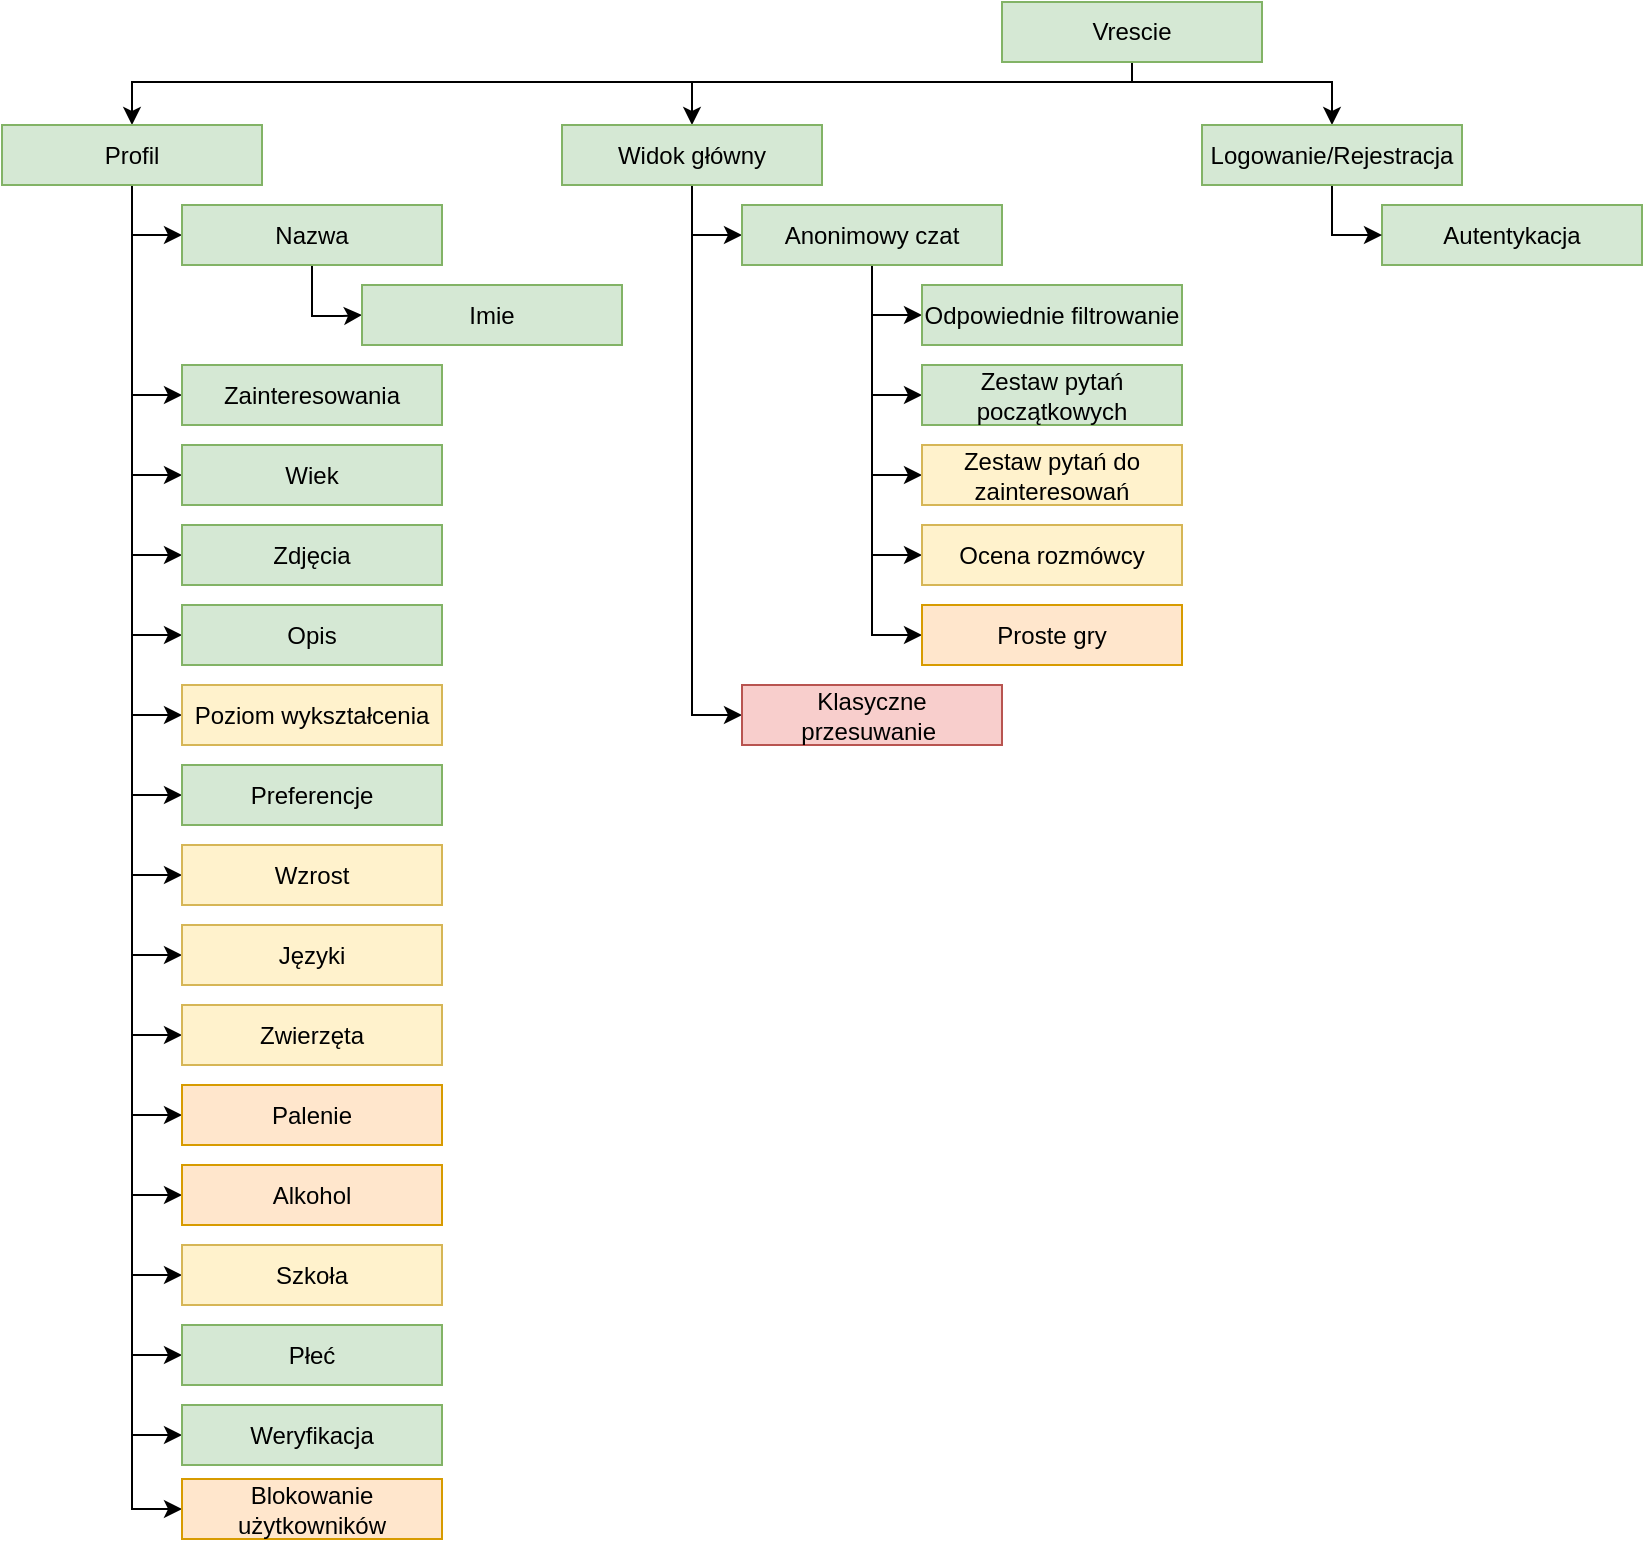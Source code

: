 <mxfile version="21.2.1" type="device">
  <diagram name="Strona-1" id="jQVSxmD1ai50yAvZqFfG">
    <mxGraphModel dx="2058" dy="1180" grid="1" gridSize="10" guides="1" tooltips="1" connect="1" arrows="1" fold="1" page="1" pageScale="1" pageWidth="1169" pageHeight="827" math="0" shadow="0">
      <root>
        <mxCell id="0" />
        <mxCell id="1" parent="0" />
        <mxCell id="OP7j1k-5egRmfv-Ufrpp-33" style="edgeStyle=orthogonalEdgeStyle;rounded=0;orthogonalLoop=1;jettySize=auto;html=1;exitX=0.5;exitY=1;exitDx=0;exitDy=0;entryX=0.5;entryY=0;entryDx=0;entryDy=0;" edge="1" parent="1" source="k4PEMNSWHaucwCbMSD-h-1" target="k4PEMNSWHaucwCbMSD-h-2">
          <mxGeometry relative="1" as="geometry">
            <Array as="points">
              <mxPoint x="585" y="50" />
              <mxPoint x="85" y="50" />
            </Array>
          </mxGeometry>
        </mxCell>
        <mxCell id="OP7j1k-5egRmfv-Ufrpp-34" style="edgeStyle=orthogonalEdgeStyle;rounded=0;orthogonalLoop=1;jettySize=auto;html=1;exitX=0.5;exitY=1;exitDx=0;exitDy=0;entryX=0.5;entryY=0;entryDx=0;entryDy=0;" edge="1" parent="1" source="k4PEMNSWHaucwCbMSD-h-1" target="k4PEMNSWHaucwCbMSD-h-18">
          <mxGeometry relative="1" as="geometry">
            <Array as="points">
              <mxPoint x="585" y="50" />
              <mxPoint x="365" y="50" />
            </Array>
          </mxGeometry>
        </mxCell>
        <mxCell id="OP7j1k-5egRmfv-Ufrpp-35" style="edgeStyle=orthogonalEdgeStyle;rounded=0;orthogonalLoop=1;jettySize=auto;html=1;exitX=0.5;exitY=1;exitDx=0;exitDy=0;entryX=0.5;entryY=0;entryDx=0;entryDy=0;" edge="1" parent="1" source="k4PEMNSWHaucwCbMSD-h-1" target="OP7j1k-5egRmfv-Ufrpp-4">
          <mxGeometry relative="1" as="geometry">
            <Array as="points">
              <mxPoint x="585" y="50" />
              <mxPoint x="685" y="50" />
            </Array>
          </mxGeometry>
        </mxCell>
        <mxCell id="k4PEMNSWHaucwCbMSD-h-1" value="Vrescie" style="rounded=0;whiteSpace=wrap;html=1;fillColor=#d5e8d4;strokeColor=#82b366;" parent="1" vertex="1">
          <mxGeometry x="520" y="10" width="130" height="30" as="geometry" />
        </mxCell>
        <mxCell id="OP7j1k-5egRmfv-Ufrpp-6" style="edgeStyle=orthogonalEdgeStyle;rounded=0;orthogonalLoop=1;jettySize=auto;html=1;exitX=0.5;exitY=1;exitDx=0;exitDy=0;entryX=0;entryY=0.5;entryDx=0;entryDy=0;" edge="1" parent="1" source="k4PEMNSWHaucwCbMSD-h-2" target="k4PEMNSWHaucwCbMSD-h-3">
          <mxGeometry relative="1" as="geometry">
            <Array as="points">
              <mxPoint x="85" y="127" />
            </Array>
          </mxGeometry>
        </mxCell>
        <mxCell id="OP7j1k-5egRmfv-Ufrpp-7" style="edgeStyle=orthogonalEdgeStyle;rounded=0;orthogonalLoop=1;jettySize=auto;html=1;exitX=0.5;exitY=1;exitDx=0;exitDy=0;entryX=0;entryY=0.5;entryDx=0;entryDy=0;" edge="1" parent="1" source="k4PEMNSWHaucwCbMSD-h-2" target="k4PEMNSWHaucwCbMSD-h-6">
          <mxGeometry relative="1" as="geometry" />
        </mxCell>
        <mxCell id="OP7j1k-5egRmfv-Ufrpp-8" style="edgeStyle=orthogonalEdgeStyle;rounded=0;orthogonalLoop=1;jettySize=auto;html=1;exitX=0.5;exitY=1;exitDx=0;exitDy=0;entryX=0;entryY=0.5;entryDx=0;entryDy=0;" edge="1" parent="1" source="k4PEMNSWHaucwCbMSD-h-2" target="k4PEMNSWHaucwCbMSD-h-7">
          <mxGeometry relative="1" as="geometry" />
        </mxCell>
        <mxCell id="OP7j1k-5egRmfv-Ufrpp-9" style="edgeStyle=orthogonalEdgeStyle;rounded=0;orthogonalLoop=1;jettySize=auto;html=1;exitX=0.5;exitY=1;exitDx=0;exitDy=0;entryX=0;entryY=0.5;entryDx=0;entryDy=0;" edge="1" parent="1" source="k4PEMNSWHaucwCbMSD-h-2" target="k4PEMNSWHaucwCbMSD-h-23">
          <mxGeometry relative="1" as="geometry" />
        </mxCell>
        <mxCell id="OP7j1k-5egRmfv-Ufrpp-10" style="edgeStyle=orthogonalEdgeStyle;rounded=0;orthogonalLoop=1;jettySize=auto;html=1;exitX=0.5;exitY=1;exitDx=0;exitDy=0;entryX=0;entryY=0.5;entryDx=0;entryDy=0;" edge="1" parent="1" source="k4PEMNSWHaucwCbMSD-h-2" target="k4PEMNSWHaucwCbMSD-h-8">
          <mxGeometry relative="1" as="geometry" />
        </mxCell>
        <mxCell id="OP7j1k-5egRmfv-Ufrpp-11" style="edgeStyle=orthogonalEdgeStyle;rounded=0;orthogonalLoop=1;jettySize=auto;html=1;exitX=0.5;exitY=1;exitDx=0;exitDy=0;entryX=0;entryY=0.5;entryDx=0;entryDy=0;" edge="1" parent="1" source="k4PEMNSWHaucwCbMSD-h-2" target="k4PEMNSWHaucwCbMSD-h-9">
          <mxGeometry relative="1" as="geometry" />
        </mxCell>
        <mxCell id="OP7j1k-5egRmfv-Ufrpp-12" style="edgeStyle=orthogonalEdgeStyle;rounded=0;orthogonalLoop=1;jettySize=auto;html=1;exitX=0.5;exitY=1;exitDx=0;exitDy=0;entryX=0;entryY=0.5;entryDx=0;entryDy=0;" edge="1" parent="1" source="k4PEMNSWHaucwCbMSD-h-2" target="k4PEMNSWHaucwCbMSD-h-10">
          <mxGeometry relative="1" as="geometry" />
        </mxCell>
        <mxCell id="OP7j1k-5egRmfv-Ufrpp-13" style="edgeStyle=orthogonalEdgeStyle;rounded=0;orthogonalLoop=1;jettySize=auto;html=1;exitX=0.5;exitY=1;exitDx=0;exitDy=0;entryX=0;entryY=0.5;entryDx=0;entryDy=0;" edge="1" parent="1" source="k4PEMNSWHaucwCbMSD-h-2" target="k4PEMNSWHaucwCbMSD-h-11">
          <mxGeometry relative="1" as="geometry" />
        </mxCell>
        <mxCell id="OP7j1k-5egRmfv-Ufrpp-14" style="edgeStyle=orthogonalEdgeStyle;rounded=0;orthogonalLoop=1;jettySize=auto;html=1;exitX=0.5;exitY=1;exitDx=0;exitDy=0;entryX=0;entryY=0.5;entryDx=0;entryDy=0;" edge="1" parent="1" source="k4PEMNSWHaucwCbMSD-h-2" target="k4PEMNSWHaucwCbMSD-h-12">
          <mxGeometry relative="1" as="geometry" />
        </mxCell>
        <mxCell id="OP7j1k-5egRmfv-Ufrpp-15" style="edgeStyle=orthogonalEdgeStyle;rounded=0;orthogonalLoop=1;jettySize=auto;html=1;exitX=0.5;exitY=1;exitDx=0;exitDy=0;entryX=0;entryY=0.5;entryDx=0;entryDy=0;" edge="1" parent="1" source="k4PEMNSWHaucwCbMSD-h-2" target="k4PEMNSWHaucwCbMSD-h-13">
          <mxGeometry relative="1" as="geometry" />
        </mxCell>
        <mxCell id="OP7j1k-5egRmfv-Ufrpp-16" style="edgeStyle=orthogonalEdgeStyle;rounded=0;orthogonalLoop=1;jettySize=auto;html=1;exitX=0.5;exitY=1;exitDx=0;exitDy=0;entryX=0;entryY=0.5;entryDx=0;entryDy=0;" edge="1" parent="1" source="k4PEMNSWHaucwCbMSD-h-2" target="k4PEMNSWHaucwCbMSD-h-14">
          <mxGeometry relative="1" as="geometry" />
        </mxCell>
        <mxCell id="OP7j1k-5egRmfv-Ufrpp-17" style="edgeStyle=orthogonalEdgeStyle;rounded=0;orthogonalLoop=1;jettySize=auto;html=1;exitX=0.5;exitY=1;exitDx=0;exitDy=0;entryX=0;entryY=0.5;entryDx=0;entryDy=0;" edge="1" parent="1" source="k4PEMNSWHaucwCbMSD-h-2" target="k4PEMNSWHaucwCbMSD-h-15">
          <mxGeometry relative="1" as="geometry" />
        </mxCell>
        <mxCell id="OP7j1k-5egRmfv-Ufrpp-18" style="edgeStyle=orthogonalEdgeStyle;rounded=0;orthogonalLoop=1;jettySize=auto;html=1;exitX=0.5;exitY=1;exitDx=0;exitDy=0;entryX=0;entryY=0.5;entryDx=0;entryDy=0;" edge="1" parent="1" source="k4PEMNSWHaucwCbMSD-h-2" target="k4PEMNSWHaucwCbMSD-h-16">
          <mxGeometry relative="1" as="geometry" />
        </mxCell>
        <mxCell id="OP7j1k-5egRmfv-Ufrpp-19" style="edgeStyle=orthogonalEdgeStyle;rounded=0;orthogonalLoop=1;jettySize=auto;html=1;exitX=0.5;exitY=1;exitDx=0;exitDy=0;entryX=0;entryY=0.5;entryDx=0;entryDy=0;" edge="1" parent="1" source="k4PEMNSWHaucwCbMSD-h-2" target="k4PEMNSWHaucwCbMSD-h-17">
          <mxGeometry relative="1" as="geometry" />
        </mxCell>
        <mxCell id="OP7j1k-5egRmfv-Ufrpp-20" style="edgeStyle=orthogonalEdgeStyle;rounded=0;orthogonalLoop=1;jettySize=auto;html=1;exitX=0.5;exitY=1;exitDx=0;exitDy=0;entryX=0;entryY=0.5;entryDx=0;entryDy=0;" edge="1" parent="1" source="k4PEMNSWHaucwCbMSD-h-2" target="k4PEMNSWHaucwCbMSD-h-24">
          <mxGeometry relative="1" as="geometry" />
        </mxCell>
        <mxCell id="OP7j1k-5egRmfv-Ufrpp-21" style="edgeStyle=orthogonalEdgeStyle;rounded=0;orthogonalLoop=1;jettySize=auto;html=1;exitX=0.5;exitY=1;exitDx=0;exitDy=0;entryX=0;entryY=0.5;entryDx=0;entryDy=0;" edge="1" parent="1" source="k4PEMNSWHaucwCbMSD-h-2" target="k4PEMNSWHaucwCbMSD-h-22">
          <mxGeometry relative="1" as="geometry" />
        </mxCell>
        <mxCell id="k4PEMNSWHaucwCbMSD-h-2" value="Profil&lt;br&gt;" style="rounded=0;whiteSpace=wrap;html=1;fillColor=#d5e8d4;strokeColor=#82b366;" parent="1" vertex="1">
          <mxGeometry x="20" y="71.5" width="130" height="30" as="geometry" />
        </mxCell>
        <mxCell id="OP7j1k-5egRmfv-Ufrpp-22" style="edgeStyle=orthogonalEdgeStyle;rounded=0;orthogonalLoop=1;jettySize=auto;html=1;exitX=0.5;exitY=1;exitDx=0;exitDy=0;entryX=0;entryY=0.5;entryDx=0;entryDy=0;" edge="1" parent="1" source="k4PEMNSWHaucwCbMSD-h-3" target="k4PEMNSWHaucwCbMSD-h-4">
          <mxGeometry relative="1" as="geometry">
            <Array as="points">
              <mxPoint x="175" y="167" />
              <mxPoint x="190" y="167" />
            </Array>
          </mxGeometry>
        </mxCell>
        <mxCell id="k4PEMNSWHaucwCbMSD-h-3" value="Nazwa" style="rounded=0;whiteSpace=wrap;html=1;fillColor=#d5e8d4;strokeColor=#82b366;" parent="1" vertex="1">
          <mxGeometry x="110" y="111.5" width="130" height="30" as="geometry" />
        </mxCell>
        <mxCell id="k4PEMNSWHaucwCbMSD-h-4" value="Imie" style="rounded=0;whiteSpace=wrap;html=1;fillColor=#d5e8d4;strokeColor=#82b366;" parent="1" vertex="1">
          <mxGeometry x="200" y="151.5" width="130" height="30" as="geometry" />
        </mxCell>
        <mxCell id="k4PEMNSWHaucwCbMSD-h-6" value="Zainteresowania" style="rounded=0;whiteSpace=wrap;html=1;fillColor=#d5e8d4;strokeColor=#82b366;" parent="1" vertex="1">
          <mxGeometry x="110" y="191.5" width="130" height="30" as="geometry" />
        </mxCell>
        <mxCell id="k4PEMNSWHaucwCbMSD-h-7" value="Wiek" style="rounded=0;whiteSpace=wrap;html=1;fillColor=#d5e8d4;strokeColor=#82b366;" parent="1" vertex="1">
          <mxGeometry x="110" y="231.5" width="130" height="30" as="geometry" />
        </mxCell>
        <mxCell id="k4PEMNSWHaucwCbMSD-h-8" value="Opis" style="rounded=0;whiteSpace=wrap;html=1;fillColor=#d5e8d4;strokeColor=#82b366;" parent="1" vertex="1">
          <mxGeometry x="110" y="311.5" width="130" height="30" as="geometry" />
        </mxCell>
        <mxCell id="k4PEMNSWHaucwCbMSD-h-9" value="Poziom wykształcenia" style="rounded=0;whiteSpace=wrap;html=1;fillColor=#fff2cc;strokeColor=#d6b656;" parent="1" vertex="1">
          <mxGeometry x="110" y="351.5" width="130" height="30" as="geometry" />
        </mxCell>
        <mxCell id="k4PEMNSWHaucwCbMSD-h-10" value="Preferencje" style="rounded=0;whiteSpace=wrap;html=1;fillColor=#d5e8d4;strokeColor=#82b366;" parent="1" vertex="1">
          <mxGeometry x="110" y="391.5" width="130" height="30" as="geometry" />
        </mxCell>
        <mxCell id="k4PEMNSWHaucwCbMSD-h-11" value="Wzrost" style="rounded=0;whiteSpace=wrap;html=1;fillColor=#fff2cc;strokeColor=#d6b656;" parent="1" vertex="1">
          <mxGeometry x="110" y="431.5" width="130" height="30" as="geometry" />
        </mxCell>
        <mxCell id="k4PEMNSWHaucwCbMSD-h-12" value="Języki" style="rounded=0;whiteSpace=wrap;html=1;fillColor=#fff2cc;strokeColor=#d6b656;" parent="1" vertex="1">
          <mxGeometry x="110" y="471.5" width="130" height="30" as="geometry" />
        </mxCell>
        <mxCell id="k4PEMNSWHaucwCbMSD-h-13" value="Zwierzęta" style="rounded=0;whiteSpace=wrap;html=1;fillColor=#fff2cc;strokeColor=#d6b656;" parent="1" vertex="1">
          <mxGeometry x="110" y="511.5" width="130" height="30" as="geometry" />
        </mxCell>
        <mxCell id="k4PEMNSWHaucwCbMSD-h-14" value="Palenie" style="rounded=0;whiteSpace=wrap;html=1;fillColor=#ffe6cc;strokeColor=#d79b00;" parent="1" vertex="1">
          <mxGeometry x="110" y="551.5" width="130" height="30" as="geometry" />
        </mxCell>
        <mxCell id="k4PEMNSWHaucwCbMSD-h-15" value="Alkohol" style="rounded=0;whiteSpace=wrap;html=1;fillColor=#ffe6cc;strokeColor=#d79b00;" parent="1" vertex="1">
          <mxGeometry x="110" y="591.5" width="130" height="30" as="geometry" />
        </mxCell>
        <mxCell id="k4PEMNSWHaucwCbMSD-h-16" value="Szkoła" style="rounded=0;whiteSpace=wrap;html=1;fillColor=#fff2cc;strokeColor=#d6b656;" parent="1" vertex="1">
          <mxGeometry x="110" y="631.5" width="130" height="30" as="geometry" />
        </mxCell>
        <mxCell id="k4PEMNSWHaucwCbMSD-h-17" value="Płeć" style="rounded=0;whiteSpace=wrap;html=1;fillColor=#d5e8d4;strokeColor=#82b366;" parent="1" vertex="1">
          <mxGeometry x="110" y="671.5" width="130" height="30" as="geometry" />
        </mxCell>
        <mxCell id="OP7j1k-5egRmfv-Ufrpp-24" style="edgeStyle=orthogonalEdgeStyle;rounded=0;orthogonalLoop=1;jettySize=auto;html=1;exitX=0.5;exitY=1;exitDx=0;exitDy=0;entryX=0;entryY=0.5;entryDx=0;entryDy=0;" edge="1" parent="1" source="k4PEMNSWHaucwCbMSD-h-18" target="k4PEMNSWHaucwCbMSD-h-20">
          <mxGeometry relative="1" as="geometry">
            <Array as="points">
              <mxPoint x="365" y="127" />
            </Array>
          </mxGeometry>
        </mxCell>
        <mxCell id="OP7j1k-5egRmfv-Ufrpp-25" style="edgeStyle=orthogonalEdgeStyle;rounded=0;orthogonalLoop=1;jettySize=auto;html=1;exitX=0.5;exitY=1;exitDx=0;exitDy=0;entryX=0;entryY=0.5;entryDx=0;entryDy=0;" edge="1" parent="1" source="k4PEMNSWHaucwCbMSD-h-18" target="k4PEMNSWHaucwCbMSD-h-19">
          <mxGeometry relative="1" as="geometry" />
        </mxCell>
        <mxCell id="k4PEMNSWHaucwCbMSD-h-18" value="Widok główny" style="rounded=0;whiteSpace=wrap;html=1;fillColor=#d5e8d4;strokeColor=#82b366;" parent="1" vertex="1">
          <mxGeometry x="300" y="71.5" width="130" height="30" as="geometry" />
        </mxCell>
        <mxCell id="k4PEMNSWHaucwCbMSD-h-19" value="Klasyczne przesuwanie&amp;nbsp;" style="rounded=0;whiteSpace=wrap;html=1;fillColor=#f8cecc;strokeColor=#b85450;" parent="1" vertex="1">
          <mxGeometry x="390" y="351.5" width="130" height="30" as="geometry" />
        </mxCell>
        <mxCell id="OP7j1k-5egRmfv-Ufrpp-26" style="edgeStyle=orthogonalEdgeStyle;rounded=0;orthogonalLoop=1;jettySize=auto;html=1;exitX=0.5;exitY=1;exitDx=0;exitDy=0;entryX=0;entryY=0.5;entryDx=0;entryDy=0;" edge="1" parent="1" source="k4PEMNSWHaucwCbMSD-h-20" target="k4PEMNSWHaucwCbMSD-h-30">
          <mxGeometry relative="1" as="geometry">
            <Array as="points">
              <mxPoint x="455" y="167" />
            </Array>
          </mxGeometry>
        </mxCell>
        <mxCell id="OP7j1k-5egRmfv-Ufrpp-27" style="edgeStyle=orthogonalEdgeStyle;rounded=0;orthogonalLoop=1;jettySize=auto;html=1;exitX=0.5;exitY=1;exitDx=0;exitDy=0;entryX=0;entryY=0.5;entryDx=0;entryDy=0;" edge="1" parent="1" source="k4PEMNSWHaucwCbMSD-h-20" target="k4PEMNSWHaucwCbMSD-h-28">
          <mxGeometry relative="1" as="geometry" />
        </mxCell>
        <mxCell id="OP7j1k-5egRmfv-Ufrpp-28" style="edgeStyle=orthogonalEdgeStyle;rounded=0;orthogonalLoop=1;jettySize=auto;html=1;exitX=0.5;exitY=1;exitDx=0;exitDy=0;entryX=0;entryY=0.5;entryDx=0;entryDy=0;" edge="1" parent="1" source="k4PEMNSWHaucwCbMSD-h-20" target="k4PEMNSWHaucwCbMSD-h-29">
          <mxGeometry relative="1" as="geometry" />
        </mxCell>
        <mxCell id="OP7j1k-5egRmfv-Ufrpp-29" style="edgeStyle=orthogonalEdgeStyle;rounded=0;orthogonalLoop=1;jettySize=auto;html=1;exitX=0.5;exitY=1;exitDx=0;exitDy=0;entryX=0;entryY=0.5;entryDx=0;entryDy=0;" edge="1" parent="1" source="k4PEMNSWHaucwCbMSD-h-20" target="k4PEMNSWHaucwCbMSD-h-25">
          <mxGeometry relative="1" as="geometry" />
        </mxCell>
        <mxCell id="OP7j1k-5egRmfv-Ufrpp-30" style="edgeStyle=orthogonalEdgeStyle;rounded=0;orthogonalLoop=1;jettySize=auto;html=1;exitX=0.5;exitY=1;exitDx=0;exitDy=0;entryX=0;entryY=0.5;entryDx=0;entryDy=0;" edge="1" parent="1" source="k4PEMNSWHaucwCbMSD-h-20" target="k4PEMNSWHaucwCbMSD-h-27">
          <mxGeometry relative="1" as="geometry" />
        </mxCell>
        <mxCell id="k4PEMNSWHaucwCbMSD-h-20" value="Anonimowy czat" style="rounded=0;whiteSpace=wrap;html=1;fillColor=#d5e8d4;strokeColor=#82b366;" parent="1" vertex="1">
          <mxGeometry x="390" y="111.5" width="130" height="30" as="geometry" />
        </mxCell>
        <mxCell id="k4PEMNSWHaucwCbMSD-h-21" value="Autentykacja" style="rounded=0;whiteSpace=wrap;html=1;fillColor=#d5e8d4;strokeColor=#82b366;" parent="1" vertex="1">
          <mxGeometry x="710" y="111.5" width="130" height="30" as="geometry" />
        </mxCell>
        <mxCell id="k4PEMNSWHaucwCbMSD-h-22" value="Blokowanie użytkowników" style="rounded=0;whiteSpace=wrap;html=1;fillColor=#ffe6cc;strokeColor=#d79b00;" parent="1" vertex="1">
          <mxGeometry x="110" y="748.5" width="130" height="30" as="geometry" />
        </mxCell>
        <mxCell id="k4PEMNSWHaucwCbMSD-h-23" value="Zdjęcia" style="rounded=0;whiteSpace=wrap;html=1;fillColor=#d5e8d4;strokeColor=#82b366;" parent="1" vertex="1">
          <mxGeometry x="110" y="271.5" width="130" height="30" as="geometry" />
        </mxCell>
        <mxCell id="k4PEMNSWHaucwCbMSD-h-24" value="Weryfikacja" style="rounded=0;whiteSpace=wrap;html=1;fillColor=#d5e8d4;strokeColor=#82b366;" parent="1" vertex="1">
          <mxGeometry x="110" y="711.5" width="130" height="30" as="geometry" />
        </mxCell>
        <mxCell id="k4PEMNSWHaucwCbMSD-h-25" value="Ocena rozmówcy" style="rounded=0;whiteSpace=wrap;html=1;fillColor=#fff2cc;strokeColor=#d6b656;" parent="1" vertex="1">
          <mxGeometry x="480" y="271.5" width="130" height="30" as="geometry" />
        </mxCell>
        <mxCell id="k4PEMNSWHaucwCbMSD-h-27" value="Proste gry" style="rounded=0;whiteSpace=wrap;html=1;fillColor=#ffe6cc;strokeColor=#d79b00;" parent="1" vertex="1">
          <mxGeometry x="480" y="311.5" width="130" height="30" as="geometry" />
        </mxCell>
        <mxCell id="k4PEMNSWHaucwCbMSD-h-28" value="Zestaw pytań początkowych" style="rounded=0;whiteSpace=wrap;html=1;fillColor=#d5e8d4;strokeColor=#82b366;" parent="1" vertex="1">
          <mxGeometry x="480" y="191.5" width="130" height="30" as="geometry" />
        </mxCell>
        <mxCell id="k4PEMNSWHaucwCbMSD-h-29" value="Zestaw pytań do zainteresowań" style="rounded=0;whiteSpace=wrap;html=1;fillColor=#fff2cc;strokeColor=#d6b656;" parent="1" vertex="1">
          <mxGeometry x="480" y="231.5" width="130" height="30" as="geometry" />
        </mxCell>
        <mxCell id="k4PEMNSWHaucwCbMSD-h-30" value="Odpowiednie filtrowanie" style="rounded=0;whiteSpace=wrap;html=1;fillColor=#d5e8d4;strokeColor=#82b366;" parent="1" vertex="1">
          <mxGeometry x="480" y="151.5" width="130" height="30" as="geometry" />
        </mxCell>
        <mxCell id="OP7j1k-5egRmfv-Ufrpp-31" style="edgeStyle=orthogonalEdgeStyle;rounded=0;orthogonalLoop=1;jettySize=auto;html=1;exitX=0.5;exitY=1;exitDx=0;exitDy=0;entryX=0;entryY=0.5;entryDx=0;entryDy=0;" edge="1" parent="1" source="OP7j1k-5egRmfv-Ufrpp-4" target="k4PEMNSWHaucwCbMSD-h-21">
          <mxGeometry relative="1" as="geometry">
            <Array as="points">
              <mxPoint x="685" y="127" />
            </Array>
          </mxGeometry>
        </mxCell>
        <mxCell id="OP7j1k-5egRmfv-Ufrpp-4" value="Logowanie/Rejestracja" style="rounded=0;whiteSpace=wrap;html=1;fillColor=#d5e8d4;strokeColor=#82b366;" vertex="1" parent="1">
          <mxGeometry x="620" y="71.5" width="130" height="30" as="geometry" />
        </mxCell>
      </root>
    </mxGraphModel>
  </diagram>
</mxfile>
